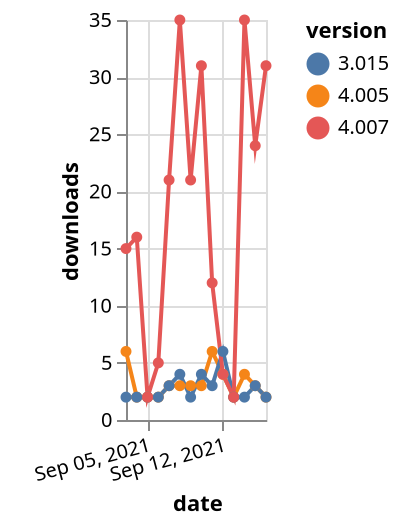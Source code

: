 {"$schema": "https://vega.github.io/schema/vega-lite/v5.json", "description": "A simple bar chart with embedded data.", "data": {"values": [{"date": "2021-09-03", "total": 4333, "delta": 6, "version": "4.005"}, {"date": "2021-09-04", "total": 4335, "delta": 2, "version": "4.005"}, {"date": "2021-09-05", "total": 4337, "delta": 2, "version": "4.005"}, {"date": "2021-09-06", "total": 4339, "delta": 2, "version": "4.005"}, {"date": "2021-09-07", "total": 4342, "delta": 3, "version": "4.005"}, {"date": "2021-09-08", "total": 4345, "delta": 3, "version": "4.005"}, {"date": "2021-09-09", "total": 4348, "delta": 3, "version": "4.005"}, {"date": "2021-09-10", "total": 4351, "delta": 3, "version": "4.005"}, {"date": "2021-09-11", "total": 4357, "delta": 6, "version": "4.005"}, {"date": "2021-09-12", "total": 4361, "delta": 4, "version": "4.005"}, {"date": "2021-09-13", "total": 4363, "delta": 2, "version": "4.005"}, {"date": "2021-09-14", "total": 4367, "delta": 4, "version": "4.005"}, {"date": "2021-09-15", "total": 4370, "delta": 3, "version": "4.005"}, {"date": "2021-09-16", "total": 4372, "delta": 2, "version": "4.005"}, {"date": "2021-09-03", "total": 8383, "delta": 2, "version": "3.015"}, {"date": "2021-09-04", "total": 8385, "delta": 2, "version": "3.015"}, {"date": "2021-09-05", "total": 8387, "delta": 2, "version": "3.015"}, {"date": "2021-09-06", "total": 8389, "delta": 2, "version": "3.015"}, {"date": "2021-09-07", "total": 8392, "delta": 3, "version": "3.015"}, {"date": "2021-09-08", "total": 8396, "delta": 4, "version": "3.015"}, {"date": "2021-09-09", "total": 8398, "delta": 2, "version": "3.015"}, {"date": "2021-09-10", "total": 8402, "delta": 4, "version": "3.015"}, {"date": "2021-09-11", "total": 8405, "delta": 3, "version": "3.015"}, {"date": "2021-09-12", "total": 8411, "delta": 6, "version": "3.015"}, {"date": "2021-09-13", "total": 8413, "delta": 2, "version": "3.015"}, {"date": "2021-09-14", "total": 8415, "delta": 2, "version": "3.015"}, {"date": "2021-09-15", "total": 8418, "delta": 3, "version": "3.015"}, {"date": "2021-09-16", "total": 8420, "delta": 2, "version": "3.015"}, {"date": "2021-09-03", "total": 24072, "delta": 15, "version": "4.007"}, {"date": "2021-09-04", "total": 24088, "delta": 16, "version": "4.007"}, {"date": "2021-09-05", "total": 24090, "delta": 2, "version": "4.007"}, {"date": "2021-09-06", "total": 24095, "delta": 5, "version": "4.007"}, {"date": "2021-09-07", "total": 24116, "delta": 21, "version": "4.007"}, {"date": "2021-09-08", "total": 24151, "delta": 35, "version": "4.007"}, {"date": "2021-09-09", "total": 24172, "delta": 21, "version": "4.007"}, {"date": "2021-09-10", "total": 24203, "delta": 31, "version": "4.007"}, {"date": "2021-09-11", "total": 24215, "delta": 12, "version": "4.007"}, {"date": "2021-09-12", "total": 24219, "delta": 4, "version": "4.007"}, {"date": "2021-09-13", "total": 24221, "delta": 2, "version": "4.007"}, {"date": "2021-09-14", "total": 24256, "delta": 35, "version": "4.007"}, {"date": "2021-09-15", "total": 24280, "delta": 24, "version": "4.007"}, {"date": "2021-09-16", "total": 24311, "delta": 31, "version": "4.007"}]}, "width": "container", "mark": {"type": "line", "point": {"filled": true}}, "encoding": {"x": {"field": "date", "type": "temporal", "timeUnit": "yearmonthdate", "title": "date", "axis": {"labelAngle": -15}}, "y": {"field": "delta", "type": "quantitative", "title": "downloads"}, "color": {"field": "version", "type": "nominal"}, "tooltip": {"field": "delta"}}}